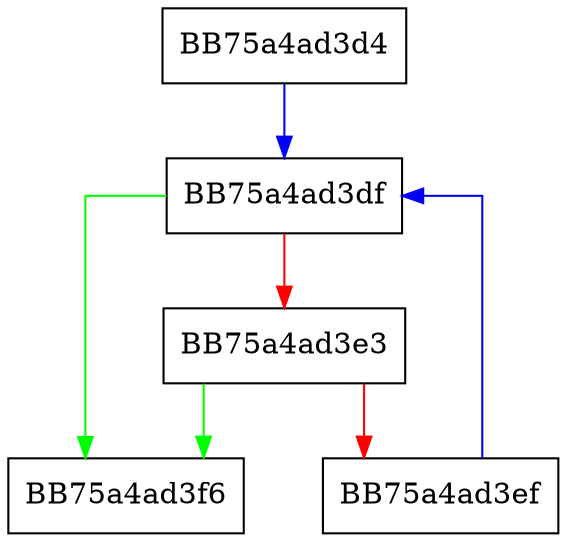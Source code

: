 digraph FindNextNonSpace {
  node [shape="box"];
  graph [splines=ortho];
  BB75a4ad3d4 -> BB75a4ad3df [color="blue"];
  BB75a4ad3df -> BB75a4ad3f6 [color="green"];
  BB75a4ad3df -> BB75a4ad3e3 [color="red"];
  BB75a4ad3e3 -> BB75a4ad3f6 [color="green"];
  BB75a4ad3e3 -> BB75a4ad3ef [color="red"];
  BB75a4ad3ef -> BB75a4ad3df [color="blue"];
}
